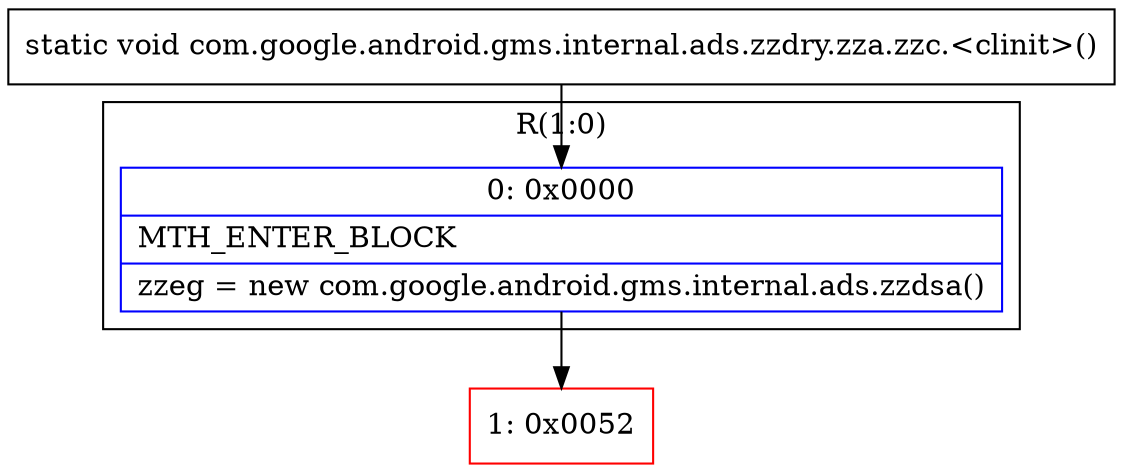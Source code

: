 digraph "CFG forcom.google.android.gms.internal.ads.zzdry.zza.zzc.\<clinit\>()V" {
subgraph cluster_Region_393066984 {
label = "R(1:0)";
node [shape=record,color=blue];
Node_0 [shape=record,label="{0\:\ 0x0000|MTH_ENTER_BLOCK\l|zzeg = new com.google.android.gms.internal.ads.zzdsa()\l}"];
}
Node_1 [shape=record,color=red,label="{1\:\ 0x0052}"];
MethodNode[shape=record,label="{static void com.google.android.gms.internal.ads.zzdry.zza.zzc.\<clinit\>() }"];
MethodNode -> Node_0;
Node_0 -> Node_1;
}

